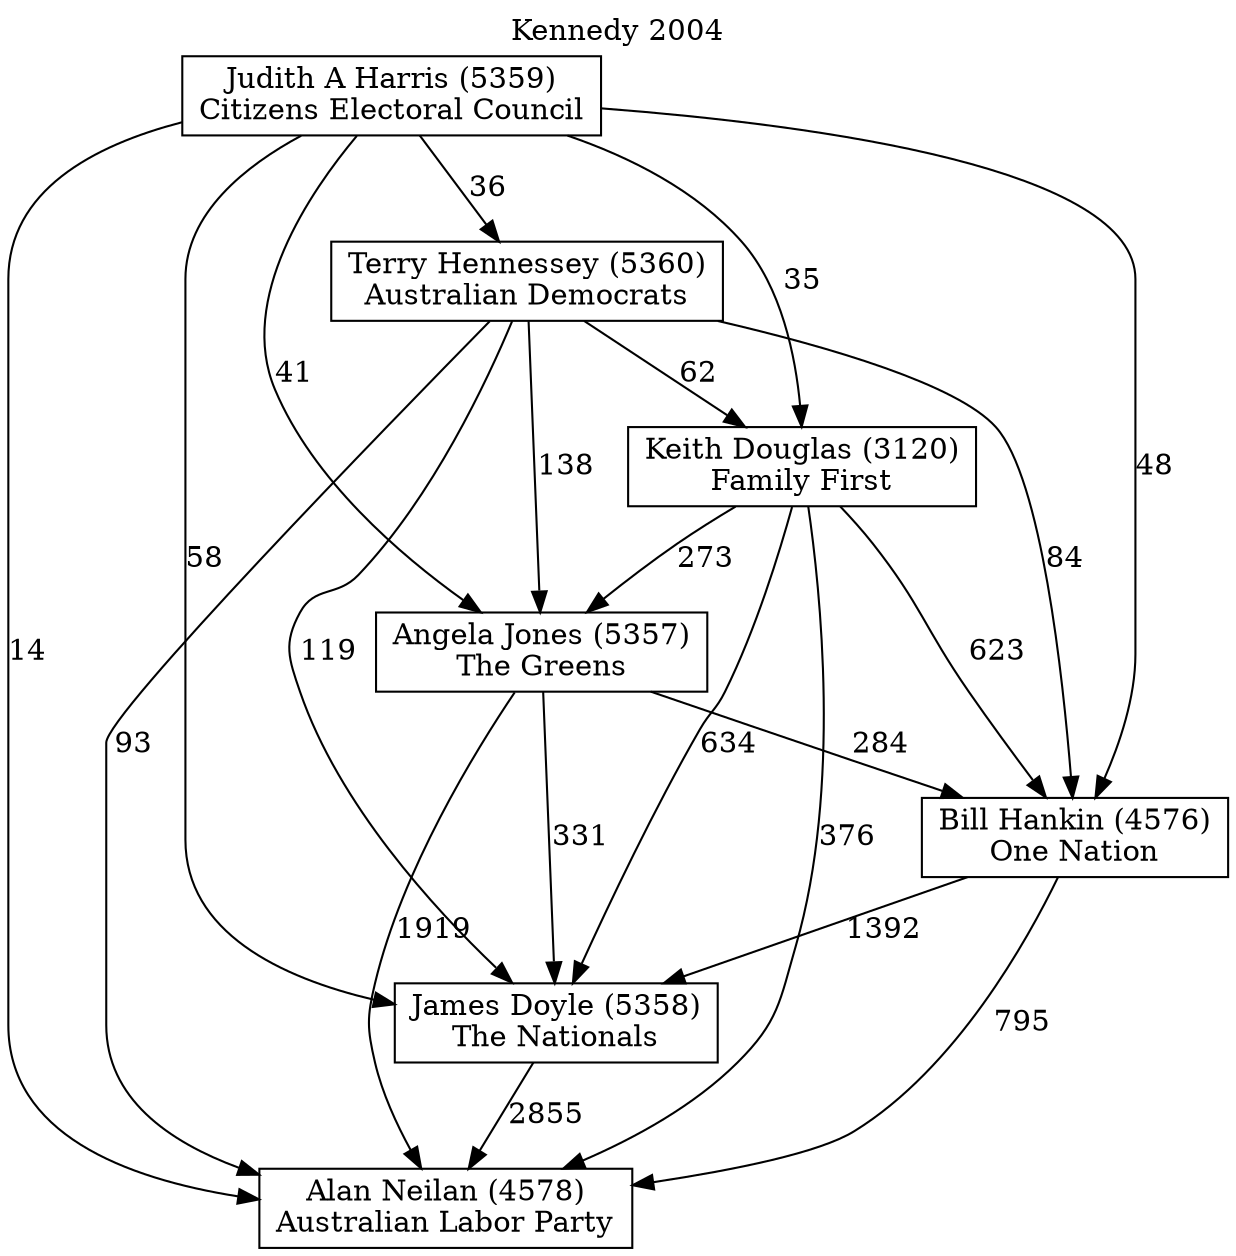 // House preference flow
digraph "Alan Neilan (4578)_Kennedy_2004" {
	graph [label="Kennedy 2004" labelloc=t mclimit=10]
	node [shape=box]
	"Alan Neilan (4578)" [label="Alan Neilan (4578)
Australian Labor Party"]
	"Angela Jones (5357)" [label="Angela Jones (5357)
The Greens"]
	"Bill Hankin (4576)" [label="Bill Hankin (4576)
One Nation"]
	"James Doyle (5358)" [label="James Doyle (5358)
The Nationals"]
	"Judith A Harris (5359)" [label="Judith A Harris (5359)
Citizens Electoral Council"]
	"Keith Douglas (3120)" [label="Keith Douglas (3120)
Family First"]
	"Terry Hennessey (5360)" [label="Terry Hennessey (5360)
Australian Democrats"]
	"Angela Jones (5357)" -> "Alan Neilan (4578)" [label=1919]
	"Angela Jones (5357)" -> "Bill Hankin (4576)" [label=284]
	"Angela Jones (5357)" -> "James Doyle (5358)" [label=331]
	"Bill Hankin (4576)" -> "Alan Neilan (4578)" [label=795]
	"Bill Hankin (4576)" -> "James Doyle (5358)" [label=1392]
	"James Doyle (5358)" -> "Alan Neilan (4578)" [label=2855]
	"Judith A Harris (5359)" -> "Alan Neilan (4578)" [label=14]
	"Judith A Harris (5359)" -> "Angela Jones (5357)" [label=41]
	"Judith A Harris (5359)" -> "Bill Hankin (4576)" [label=48]
	"Judith A Harris (5359)" -> "James Doyle (5358)" [label=58]
	"Judith A Harris (5359)" -> "Keith Douglas (3120)" [label=35]
	"Judith A Harris (5359)" -> "Terry Hennessey (5360)" [label=36]
	"Keith Douglas (3120)" -> "Alan Neilan (4578)" [label=376]
	"Keith Douglas (3120)" -> "Angela Jones (5357)" [label=273]
	"Keith Douglas (3120)" -> "Bill Hankin (4576)" [label=623]
	"Keith Douglas (3120)" -> "James Doyle (5358)" [label=634]
	"Terry Hennessey (5360)" -> "Alan Neilan (4578)" [label=93]
	"Terry Hennessey (5360)" -> "Angela Jones (5357)" [label=138]
	"Terry Hennessey (5360)" -> "Bill Hankin (4576)" [label=84]
	"Terry Hennessey (5360)" -> "James Doyle (5358)" [label=119]
	"Terry Hennessey (5360)" -> "Keith Douglas (3120)" [label=62]
}
